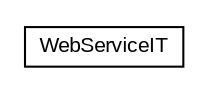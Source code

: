 #!/usr/local/bin/dot
#
# Class diagram 
# Generated by UMLGraph version R5_6-24-gf6e263 (http://www.umlgraph.org/)
#

digraph G {
	edge [fontname="arial",fontsize=10,labelfontname="arial",labelfontsize=10];
	node [fontname="arial",fontsize=10,shape=plaintext];
	nodesep=0.25;
	ranksep=0.5;
	// org.w3schools.webservices.it.WebServiceIT
	c0 [label=<<table title="org.w3schools.webservices.it.WebServiceIT" border="0" cellborder="1" cellspacing="0" cellpadding="2" port="p" href="./WebServiceIT.html">
		<tr><td><table border="0" cellspacing="0" cellpadding="1">
<tr><td align="center" balign="center"> WebServiceIT </td></tr>
		</table></td></tr>
		</table>>, URL="./WebServiceIT.html", fontname="arial", fontcolor="black", fontsize=10.0];
}

